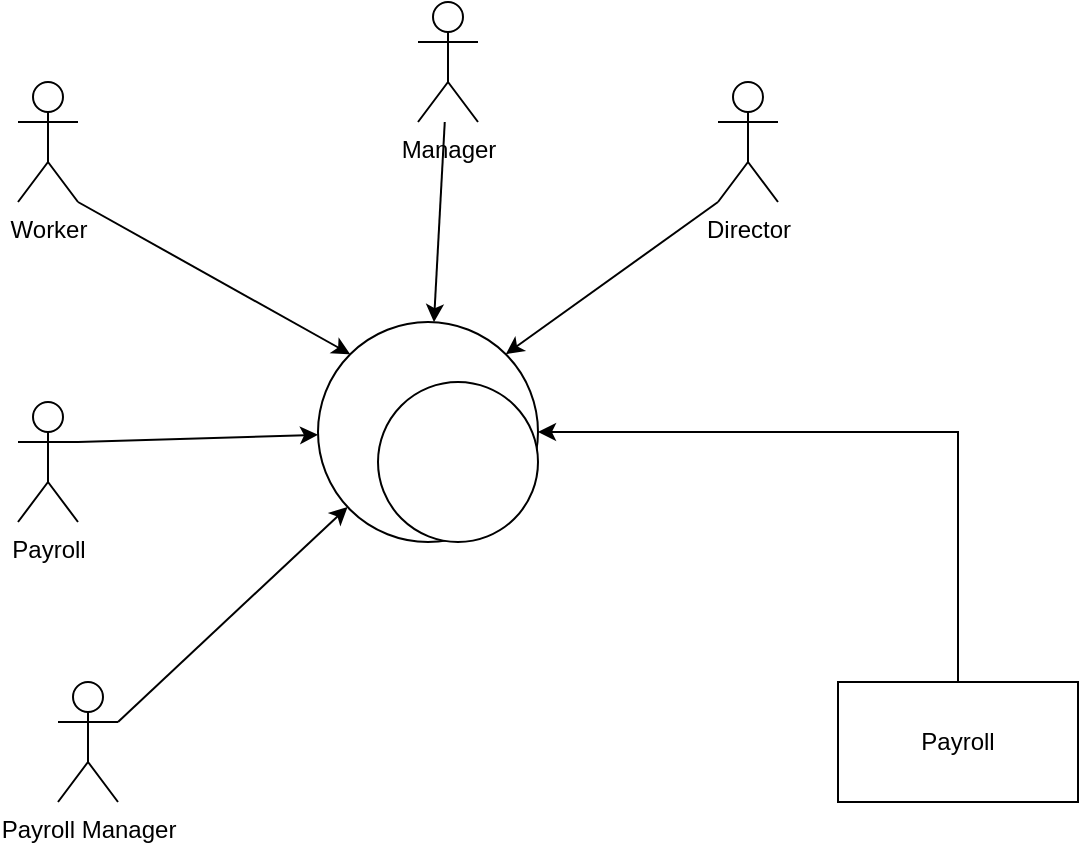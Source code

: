 <mxfile version="21.5.0" type="github">
  <diagram name="Context" id="mEwP4kzyyF2_VTlZ2ulT">
    <mxGraphModel dx="954" dy="627" grid="1" gridSize="10" guides="1" tooltips="1" connect="1" arrows="1" fold="1" page="1" pageScale="1" pageWidth="850" pageHeight="1100" math="0" shadow="0">
      <root>
        <mxCell id="0" />
        <mxCell id="1" parent="0" />
        <mxCell id="lmCsolefn78OlfiVpnHh-1" value="System" style="ellipse;whiteSpace=wrap;html=1;aspect=fixed;" vertex="1" parent="1">
          <mxGeometry x="350" y="260" width="110" height="110" as="geometry" />
        </mxCell>
        <mxCell id="lmCsolefn78OlfiVpnHh-11" style="rounded=0;orthogonalLoop=1;jettySize=auto;html=1;exitX=1;exitY=1;exitDx=0;exitDy=0;exitPerimeter=0;entryX=0;entryY=0;entryDx=0;entryDy=0;" edge="1" parent="1" source="lmCsolefn78OlfiVpnHh-2" target="lmCsolefn78OlfiVpnHh-1">
          <mxGeometry relative="1" as="geometry" />
        </mxCell>
        <mxCell id="lmCsolefn78OlfiVpnHh-2" value="Worker" style="shape=umlActor;verticalLabelPosition=bottom;verticalAlign=top;html=1;outlineConnect=0;" vertex="1" parent="1">
          <mxGeometry x="200" y="140" width="30" height="60" as="geometry" />
        </mxCell>
        <mxCell id="lmCsolefn78OlfiVpnHh-10" style="rounded=0;orthogonalLoop=1;jettySize=auto;html=1;exitX=1;exitY=0.333;exitDx=0;exitDy=0;exitPerimeter=0;" edge="1" parent="1" source="lmCsolefn78OlfiVpnHh-3" target="lmCsolefn78OlfiVpnHh-1">
          <mxGeometry relative="1" as="geometry" />
        </mxCell>
        <mxCell id="lmCsolefn78OlfiVpnHh-3" value="Payroll" style="shape=umlActor;verticalLabelPosition=bottom;verticalAlign=top;html=1;outlineConnect=0;" vertex="1" parent="1">
          <mxGeometry x="200" y="300" width="30" height="60" as="geometry" />
        </mxCell>
        <mxCell id="lmCsolefn78OlfiVpnHh-12" style="rounded=0;orthogonalLoop=1;jettySize=auto;html=1;" edge="1" parent="1" source="lmCsolefn78OlfiVpnHh-4" target="lmCsolefn78OlfiVpnHh-1">
          <mxGeometry relative="1" as="geometry" />
        </mxCell>
        <mxCell id="lmCsolefn78OlfiVpnHh-4" value="Manager" style="shape=umlActor;verticalLabelPosition=bottom;verticalAlign=top;html=1;outlineConnect=0;" vertex="1" parent="1">
          <mxGeometry x="400" y="100" width="30" height="60" as="geometry" />
        </mxCell>
        <mxCell id="lmCsolefn78OlfiVpnHh-13" style="rounded=0;orthogonalLoop=1;jettySize=auto;html=1;exitX=0;exitY=1;exitDx=0;exitDy=0;exitPerimeter=0;entryX=1;entryY=0;entryDx=0;entryDy=0;" edge="1" parent="1" source="lmCsolefn78OlfiVpnHh-5" target="lmCsolefn78OlfiVpnHh-1">
          <mxGeometry relative="1" as="geometry" />
        </mxCell>
        <mxCell id="lmCsolefn78OlfiVpnHh-5" value="Director" style="shape=umlActor;verticalLabelPosition=bottom;verticalAlign=top;html=1;outlineConnect=0;" vertex="1" parent="1">
          <mxGeometry x="550" y="140" width="30" height="60" as="geometry" />
        </mxCell>
        <mxCell id="lmCsolefn78OlfiVpnHh-9" style="rounded=0;orthogonalLoop=1;jettySize=auto;html=1;exitX=1;exitY=0.333;exitDx=0;exitDy=0;exitPerimeter=0;" edge="1" parent="1" source="lmCsolefn78OlfiVpnHh-6" target="lmCsolefn78OlfiVpnHh-1">
          <mxGeometry relative="1" as="geometry" />
        </mxCell>
        <mxCell id="lmCsolefn78OlfiVpnHh-6" value="Payroll Manager" style="shape=umlActor;verticalLabelPosition=bottom;verticalAlign=top;html=1;outlineConnect=0;" vertex="1" parent="1">
          <mxGeometry x="220" y="440" width="30" height="60" as="geometry" />
        </mxCell>
        <mxCell id="lmCsolefn78OlfiVpnHh-17" style="edgeStyle=orthogonalEdgeStyle;rounded=0;orthogonalLoop=1;jettySize=auto;html=1;exitX=0.5;exitY=0;exitDx=0;exitDy=0;entryX=1;entryY=0.5;entryDx=0;entryDy=0;" edge="1" parent="1" source="lmCsolefn78OlfiVpnHh-14" target="lmCsolefn78OlfiVpnHh-1">
          <mxGeometry relative="1" as="geometry" />
        </mxCell>
        <mxCell id="lmCsolefn78OlfiVpnHh-14" value="Payroll" style="rounded=0;whiteSpace=wrap;html=1;" vertex="1" parent="1">
          <mxGeometry x="610" y="440" width="120" height="60" as="geometry" />
        </mxCell>
        <mxCell id="lmCsolefn78OlfiVpnHh-18" value="" style="ellipse;whiteSpace=wrap;html=1;" vertex="1" parent="1">
          <mxGeometry x="380" y="290" width="80" height="80" as="geometry" />
        </mxCell>
      </root>
    </mxGraphModel>
  </diagram>
</mxfile>
